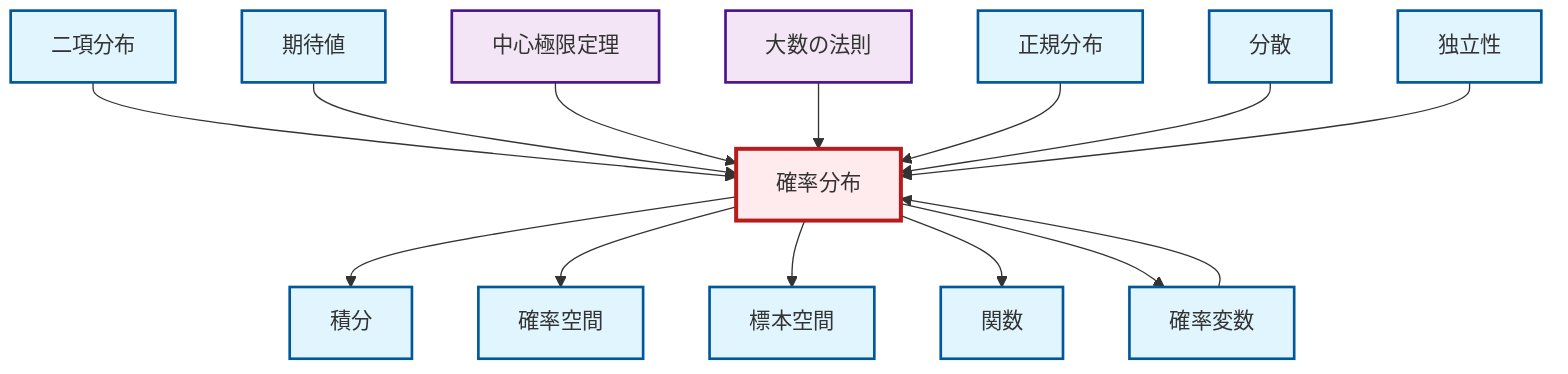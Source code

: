 graph TD
    classDef definition fill:#e1f5fe,stroke:#01579b,stroke-width:2px
    classDef theorem fill:#f3e5f5,stroke:#4a148c,stroke-width:2px
    classDef axiom fill:#fff3e0,stroke:#e65100,stroke-width:2px
    classDef example fill:#e8f5e9,stroke:#1b5e20,stroke-width:2px
    classDef current fill:#ffebee,stroke:#b71c1c,stroke-width:3px
    def-independence["独立性"]:::definition
    def-probability-distribution["確率分布"]:::definition
    def-normal-distribution["正規分布"]:::definition
    def-function["関数"]:::definition
    def-expectation["期待値"]:::definition
    def-probability-space["確率空間"]:::definition
    def-random-variable["確率変数"]:::definition
    thm-law-of-large-numbers["大数の法則"]:::theorem
    def-variance["分散"]:::definition
    thm-central-limit["中心極限定理"]:::theorem
    def-sample-space["標本空間"]:::definition
    def-binomial-distribution["二項分布"]:::definition
    def-integral["積分"]:::definition
    def-binomial-distribution --> def-probability-distribution
    def-expectation --> def-probability-distribution
    thm-central-limit --> def-probability-distribution
    def-probability-distribution --> def-integral
    thm-law-of-large-numbers --> def-probability-distribution
    def-normal-distribution --> def-probability-distribution
    def-variance --> def-probability-distribution
    def-probability-distribution --> def-probability-space
    def-independence --> def-probability-distribution
    def-probability-distribution --> def-sample-space
    def-random-variable --> def-probability-distribution
    def-probability-distribution --> def-function
    def-probability-distribution --> def-random-variable
    class def-probability-distribution current